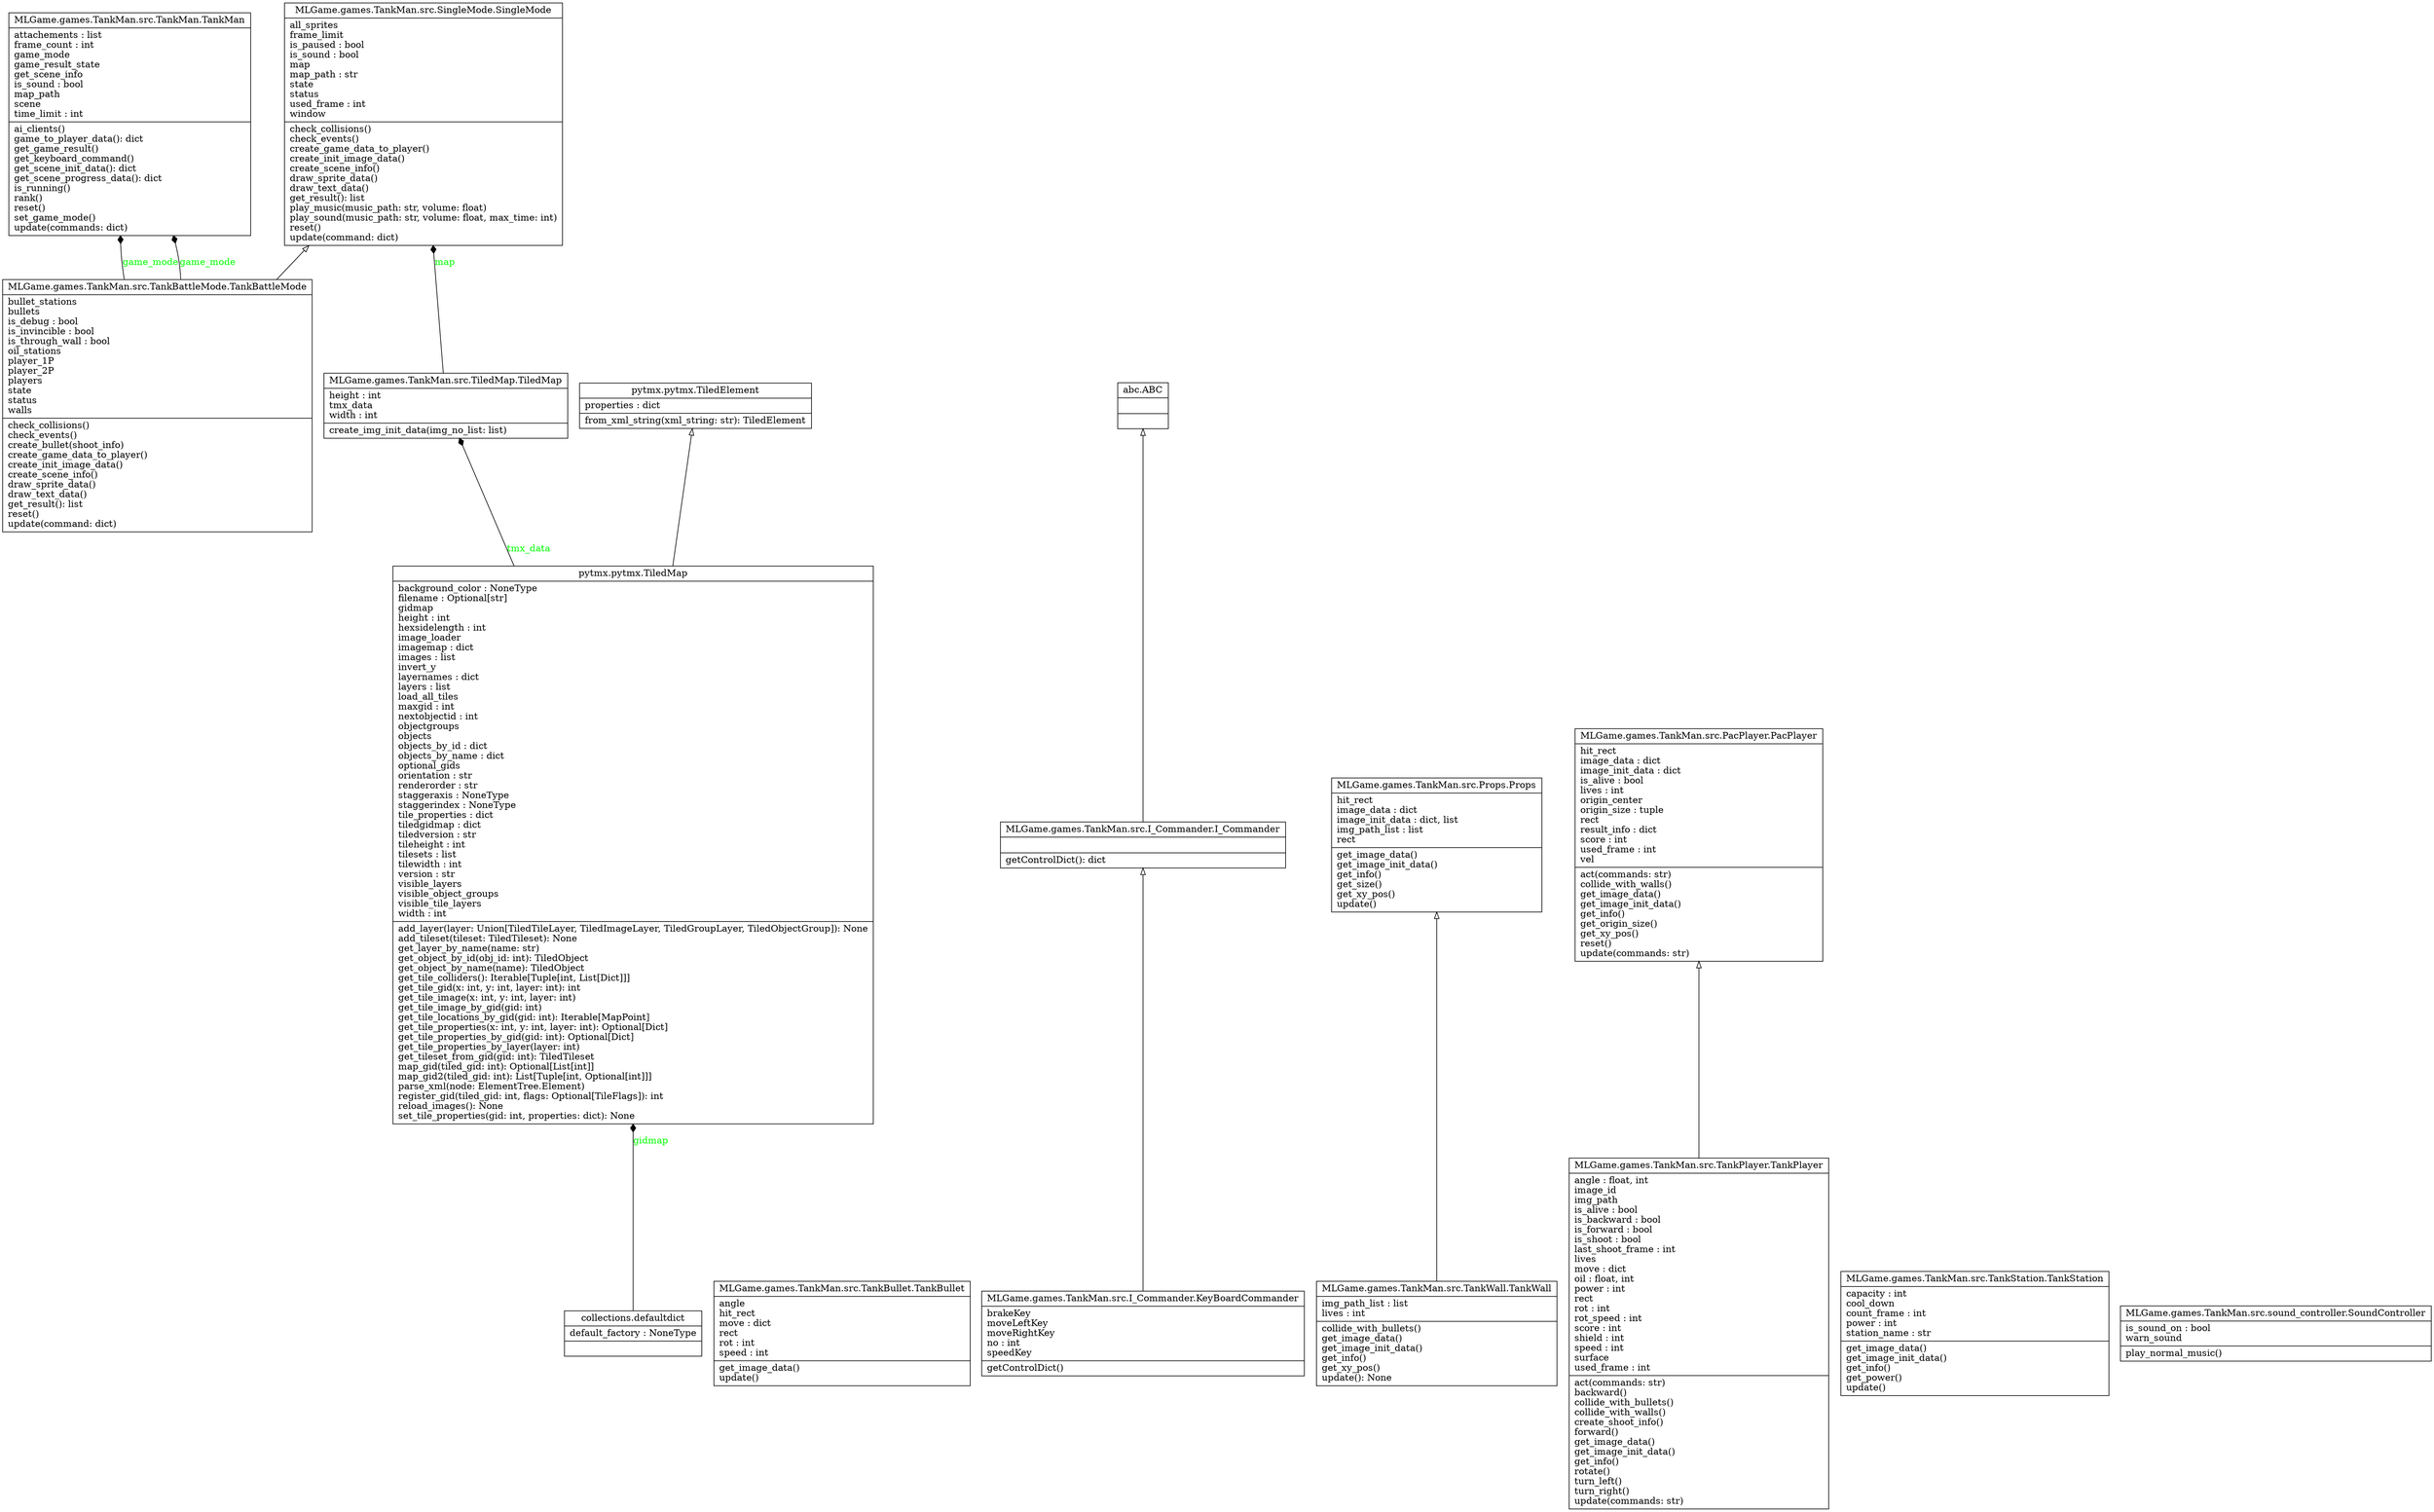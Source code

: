 digraph "classes" {
rankdir=BT
charset="utf-8"
"MLGame.games.TankMan.src.TankBattleMode.TankBattleMode" [color="black", fontcolor="black", label="{MLGame.games.TankMan.src.TankBattleMode.TankBattleMode|bullet_stations\lbullets\lis_debug : bool\lis_invincible : bool\lis_through_wall : bool\loil_stations\lplayer_1P\lplayer_2P\lplayers\lstate\lstatus\lwalls\l|check_collisions()\lcheck_events()\lcreate_bullet(shoot_info)\lcreate_game_data_to_player()\lcreate_init_image_data()\lcreate_scene_info()\ldraw_sprite_data()\ldraw_text_data()\lget_result(): list\lreset()\lupdate(command: dict)\l}", shape="record", style="solid"];
"MLGame.games.TankMan.src.TankBullet.TankBullet" [color="black", fontcolor="black", label="{MLGame.games.TankMan.src.TankBullet.TankBullet|angle\lhit_rect\lmove : dict\lrect\lrot : int\lspeed : int\l|get_image_data()\lupdate()\l}", shape="record", style="solid"];
"MLGame.games.TankMan.src.SingleMode.SingleMode" [color="black", fontcolor="black", label="{MLGame.games.TankMan.src.SingleMode.SingleMode|all_sprites\lframe_limit\lis_paused : bool\lis_sound : bool\lmap\lmap_path : str\lstate\lstatus\lused_frame : int\lwindow\l|check_collisions()\lcheck_events()\lcreate_game_data_to_player()\lcreate_init_image_data()\lcreate_scene_info()\ldraw_sprite_data()\ldraw_text_data()\lget_result(): list\lplay_music(music_path: str, volume: float)\lplay_sound(music_path: str, volume: float, max_time: int)\lreset()\lupdate(command: dict)\l}", shape="record", style="solid"];
"MLGame.games.TankMan.src.I_Commander.I_Commander" [color="black", fontcolor="black", label="{MLGame.games.TankMan.src.I_Commander.I_Commander|\l|getControlDict(): dict\l}", shape="record", style="solid"];
"MLGame.games.TankMan.src.I_Commander.KeyBoardCommander" [color="black", fontcolor="black", label="{MLGame.games.TankMan.src.I_Commander.KeyBoardCommander|brakeKey\lmoveLeftKey\lmoveRightKey\lno : int\lspeedKey\l|getControlDict()\l}", shape="record", style="solid"];
"MLGame.games.TankMan.src.TankWall.TankWall" [color="black", fontcolor="black", label="{MLGame.games.TankMan.src.TankWall.TankWall|img_path_list : list\llives : int\l|collide_with_bullets()\lget_image_data()\lget_image_init_data()\lget_info()\lget_xy_pos()\lupdate(): None\l}", shape="record", style="solid"];
"MLGame.games.TankMan.src.PacPlayer.PacPlayer" [color="black", fontcolor="black", label="{MLGame.games.TankMan.src.PacPlayer.PacPlayer|hit_rect\limage_data : dict\limage_init_data : dict\lis_alive : bool\llives : int\lorigin_center\lorigin_size : tuple\lrect\lresult_info : dict\lscore : int\lused_frame : int\lvel\l|act(commands: str)\lcollide_with_walls()\lget_image_data()\lget_image_init_data()\lget_info()\lget_origin_size()\lget_xy_pos()\lreset()\lupdate(commands: str)\l}", shape="record", style="solid"];
"MLGame.games.TankMan.src.Props.Props" [color="black", fontcolor="black", label="{MLGame.games.TankMan.src.Props.Props|hit_rect\limage_data : dict\limage_init_data : dict, list\limg_path_list : list\lrect\l|get_image_data()\lget_image_init_data()\lget_info()\lget_size()\lget_xy_pos()\lupdate()\l}", shape="record", style="solid"];
"MLGame.games.TankMan.src.TankStation.TankStation" [color="black", fontcolor="black", label="{MLGame.games.TankMan.src.TankStation.TankStation|capacity : int\lcool_down\lcount_frame : int\lpower : int\lstation_name : str\l|get_image_data()\lget_image_init_data()\lget_info()\lget_power()\lupdate()\l}", shape="record", style="solid"];
"MLGame.games.TankMan.src.TankMan.TankMan" [color="black", fontcolor="black", label="{MLGame.games.TankMan.src.TankMan.TankMan|attachements : list\lframe_count : int\lgame_mode\lgame_result_state\lget_scene_info\lis_sound : bool\lmap_path\lscene\ltime_limit : int\l|ai_clients()\lgame_to_player_data(): dict\lget_game_result()\lget_keyboard_command()\lget_scene_init_data(): dict\lget_scene_progress_data(): dict\lis_running()\lrank()\lreset()\lset_game_mode()\lupdate(commands: dict)\l}", shape="record", style="solid"];
"MLGame.games.TankMan.src.TiledMap.TiledMap" [color="black", fontcolor="black", label="{MLGame.games.TankMan.src.TiledMap.TiledMap|height : int\ltmx_data\lwidth : int\l|create_img_init_data(img_no_list: list)\l}", shape="record", style="solid"];
"MLGame.games.TankMan.src.TankPlayer.TankPlayer" [color="black", fontcolor="black", label="{MLGame.games.TankMan.src.TankPlayer.TankPlayer|angle : float, int\limage_id\limg_path\lis_alive : bool\lis_backward : bool\lis_forward : bool\lis_shoot : bool\llast_shoot_frame : int\llives\lmove : dict\loil : float, int\lpower : int\lrect\lrot : int\lrot_speed : int\lscore : int\lshield : int\lspeed : int\lsurface\lused_frame : int\l|act(commands: str)\lbackward()\lcollide_with_bullets()\lcollide_with_walls()\lcreate_shoot_info()\lforward()\lget_image_data()\lget_image_init_data()\lget_info()\lrotate()\lturn_left()\lturn_right()\lupdate(commands: str)\l}", shape="record", style="solid"];
"MLGame.games.TankMan.src.sound_controller.SoundController" [color="black", fontcolor="black", label="{MLGame.games.TankMan.src.sound_controller.SoundController|is_sound_on : bool\lwarn_sound\l|play_normal_music()\l}", shape="record", style="solid"];
"abc.ABC" [color="black", fontcolor="black", label="{abc.ABC|\l|}", shape="record", style="solid"];
"collections.defaultdict" [color="black", fontcolor="black", label="{collections.defaultdict|default_factory : NoneType\l|}", shape="record", style="solid"];
"pytmx.pytmx.TiledElement" [color="black", fontcolor="black", label="{pytmx.pytmx.TiledElement|properties : dict\l|from_xml_string(xml_string: str): TiledElement\l}", shape="record", style="solid"];
"pytmx.pytmx.TiledMap" [color="black", fontcolor="black", label="{pytmx.pytmx.TiledMap|background_color : NoneType\lfilename : Optional[str]\lgidmap\lheight : int\lhexsidelength : int\limage_loader\limagemap : dict\limages : list\linvert_y\llayernames : dict\llayers : list\lload_all_tiles\lmaxgid : int\lnextobjectid : int\lobjectgroups\lobjects\lobjects_by_id : dict\lobjects_by_name : dict\loptional_gids\lorientation : str\lrenderorder : str\lstaggeraxis : NoneType\lstaggerindex : NoneType\ltile_properties : dict\ltiledgidmap : dict\ltiledversion : str\ltileheight : int\ltilesets : list\ltilewidth : int\lversion : str\lvisible_layers\lvisible_object_groups\lvisible_tile_layers\lwidth : int\l|add_layer(layer: Union[TiledTileLayer, TiledImageLayer, TiledGroupLayer, TiledObjectGroup]): None\ladd_tileset(tileset: TiledTileset): None\lget_layer_by_name(name: str)\lget_object_by_id(obj_id: int): TiledObject\lget_object_by_name(name): TiledObject\lget_tile_colliders(): Iterable[Tuple[int, List[Dict]]]\lget_tile_gid(x: int, y: int, layer: int): int\lget_tile_image(x: int, y: int, layer: int)\lget_tile_image_by_gid(gid: int)\lget_tile_locations_by_gid(gid: int): Iterable[MapPoint]\lget_tile_properties(x: int, y: int, layer: int): Optional[Dict]\lget_tile_properties_by_gid(gid: int): Optional[Dict]\lget_tile_properties_by_layer(layer: int)\lget_tileset_from_gid(gid: int): TiledTileset\lmap_gid(tiled_gid: int): Optional[List[int]]\lmap_gid2(tiled_gid: int): List[Tuple[int, Optional[int]]]\lparse_xml(node: ElementTree.Element)\lregister_gid(tiled_gid: int, flags: Optional[TileFlags]): int\lreload_images(): None\lset_tile_properties(gid: int, properties: dict): None\l}", shape="record", style="solid"];
"MLGame.games.TankMan.src.TankBattleMode.TankBattleMode" -> "MLGame.games.TankMan.src.SingleMode.SingleMode" [arrowhead="empty", arrowtail="none"];
"MLGame.games.TankMan.src.I_Commander.I_Commander" -> "abc.ABC" [arrowhead="empty", arrowtail="none"];
"MLGame.games.TankMan.src.I_Commander.KeyBoardCommander" -> "MLGame.games.TankMan.src.I_Commander.I_Commander" [arrowhead="empty", arrowtail="none"];
"MLGame.games.TankMan.src.TankWall.TankWall" -> "MLGame.games.TankMan.src.Props.Props" [arrowhead="empty", arrowtail="none"];
"MLGame.games.TankMan.src.TankPlayer.TankPlayer" -> "MLGame.games.TankMan.src.PacPlayer.PacPlayer" [arrowhead="empty", arrowtail="none"];
"pytmx.pytmx.TiledMap" -> "pytmx.pytmx.TiledElement" [arrowhead="empty", arrowtail="none"];
"MLGame.games.TankMan.src.TankBattleMode.TankBattleMode" -> "MLGame.games.TankMan.src.TankMan.TankMan" [arrowhead="diamond", arrowtail="none", fontcolor="green", label="game_mode", style="solid"];
"MLGame.games.TankMan.src.TankBattleMode.TankBattleMode" -> "MLGame.games.TankMan.src.TankMan.TankMan" [arrowhead="diamond", arrowtail="none", fontcolor="green", label="game_mode", style="solid"];
"MLGame.games.TankMan.src.TiledMap.TiledMap" -> "MLGame.games.TankMan.src.SingleMode.SingleMode" [arrowhead="diamond", arrowtail="none", fontcolor="green", label="map", style="solid"];
"collections.defaultdict" -> "pytmx.pytmx.TiledMap" [arrowhead="diamond", arrowtail="none", fontcolor="green", label="gidmap", style="solid"];
"pytmx.pytmx.TiledMap" -> "MLGame.games.TankMan.src.TiledMap.TiledMap" [arrowhead="diamond", arrowtail="none", fontcolor="green", label="tmx_data", style="solid"];
}
